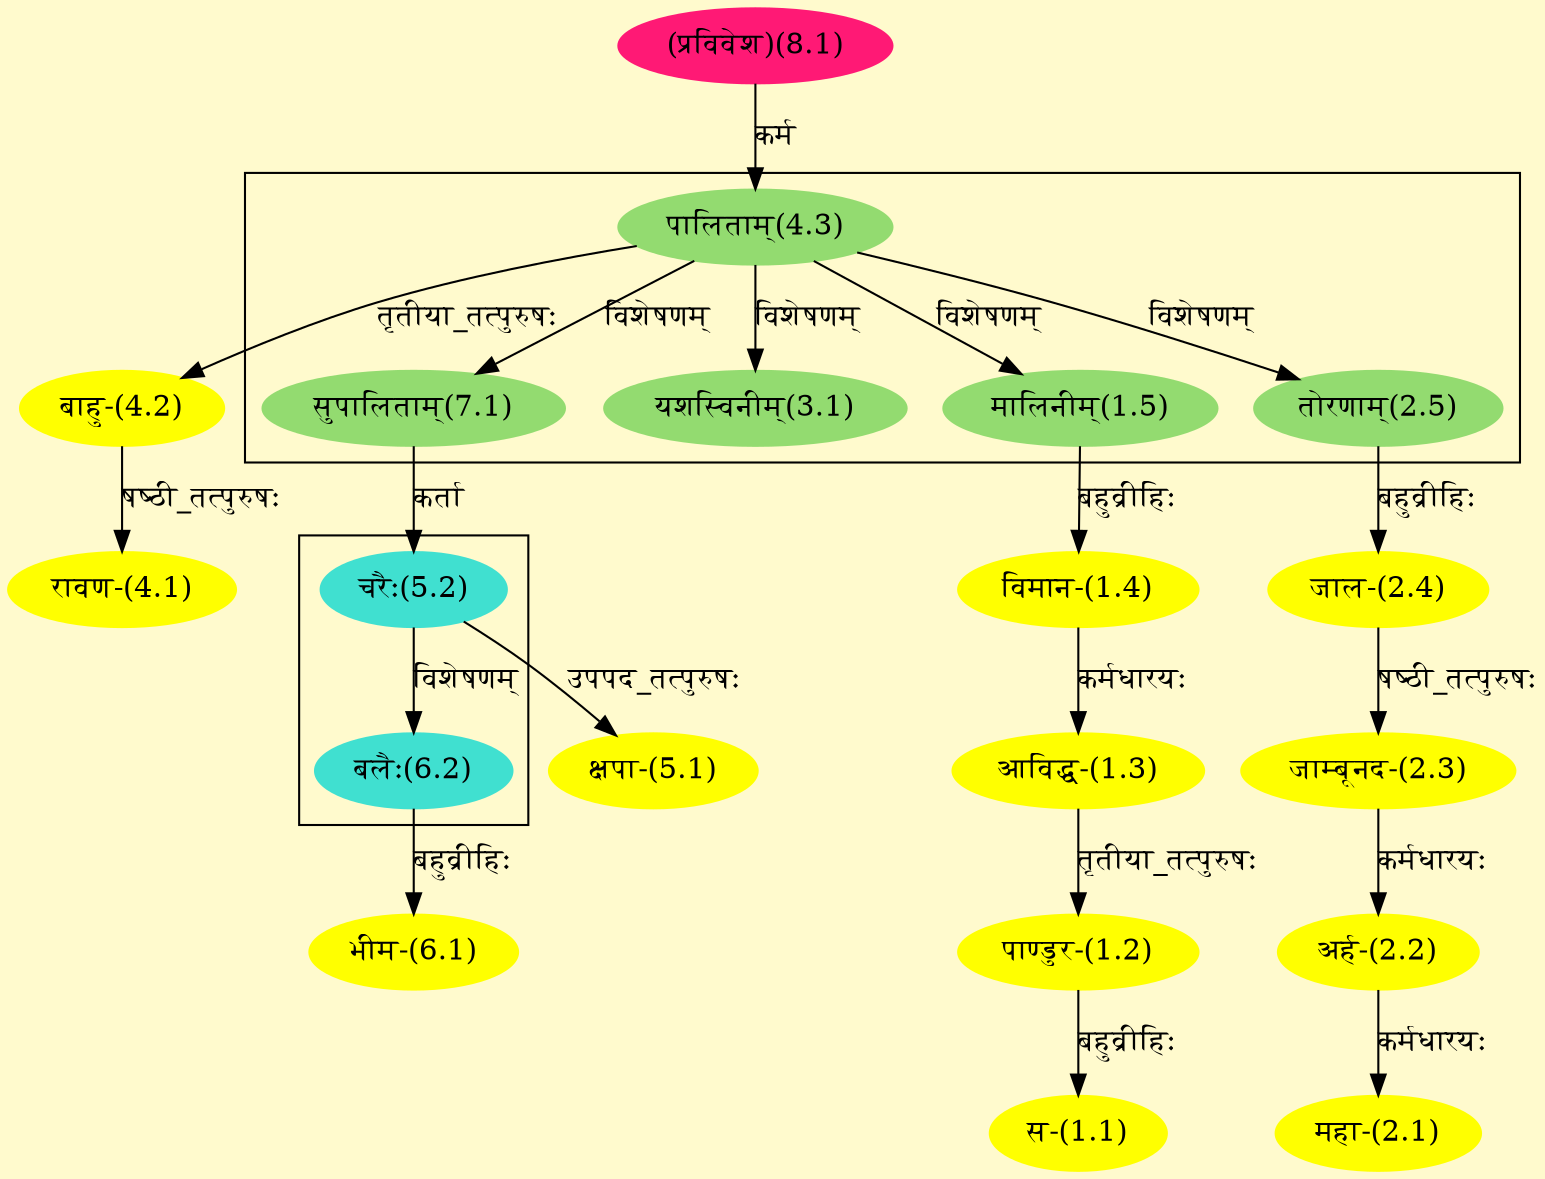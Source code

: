 digraph G{
rankdir=BT;
 compound=true;
 bgcolor="lemonchiffon1";

subgraph cluster_1{
Node1_5 [style=filled, color="#93DB70" label = "मालिनीम्(1.5)"]
Node4_3 [style=filled, color="#93DB70" label = "पालिताम्(4.3)"]
Node2_5 [style=filled, color="#93DB70" label = "तोरणाम्(2.5)"]
Node3_1 [style=filled, color="#93DB70" label = "यशस्विनीम्(3.1)"]
Node7_1 [style=filled, color="#93DB70" label = "सुपालिताम्(7.1)"]

}

subgraph cluster_2{
Node6_2 [style=filled, color="#40E0D0" label = "बलैः(6.2)"]
Node5_2 [style=filled, color="#40E0D0" label = "चरैः(5.2)"]

}
Node1_1 [style=filled, color="#FFFF00" label = "स-(1.1)"]
Node1_2 [style=filled, color="#FFFF00" label = "पाण्डुर-(1.2)"]
Node1_3 [style=filled, color="#FFFF00" label = "आविद्ध-(1.3)"]
Node1_4 [style=filled, color="#FFFF00" label = "विमान-(1.4)"]
Node1_5 [style=filled, color="#93DB70" label = "मालिनीम्(1.5)"]
Node2_1 [style=filled, color="#FFFF00" label = "महा-(2.1)"]
Node2_2 [style=filled, color="#FFFF00" label = "अर्ह-(2.2)"]
Node2_3 [style=filled, color="#FFFF00" label = "जाम्बूनद-(2.3)"]
Node2_4 [style=filled, color="#FFFF00" label = "जाल-(2.4)"]
Node2_5 [style=filled, color="#93DB70" label = "तोरणाम्(2.5)"]
Node4_1 [style=filled, color="#FFFF00" label = "रावण-(4.1)"]
Node4_2 [style=filled, color="#FFFF00" label = "बाहु-(4.2)"]
Node4_3 [style=filled, color="#93DB70" label = "पालिताम्(4.3)"]
Node8_1 [style=filled, color="#FF1975" label = "(प्रविवेश)(8.1)"]
Node5_1 [style=filled, color="#FFFF00" label = "क्षपा-(5.1)"]
Node5_2 [style=filled, color="#40E0D0" label = "चरैः(5.2)"]
Node7_1 [style=filled, color="#93DB70" label = "सुपालिताम्(7.1)"]
Node6_1 [style=filled, color="#FFFF00" label = "भीम-(6.1)"]
Node6_2 [style=filled, color="#40E0D0" label = "बलैः(6.2)"]
/* Start of Relations section */

Node1_1 -> Node1_2 [  label="बहुव्रीहिः"  dir="back" ]
Node1_2 -> Node1_3 [  label="तृतीया_तत्पुरुषः"  dir="back" ]
Node1_3 -> Node1_4 [  label="कर्मधारयः"  dir="back" ]
Node1_4 -> Node1_5 [  label="बहुव्रीहिः"  dir="back" ]
Node1_5 -> Node4_3 [  label="विशेषणम्"  dir="back" ]
Node2_1 -> Node2_2 [  label="कर्मधारयः"  dir="back" ]
Node2_2 -> Node2_3 [  label="कर्मधारयः"  dir="back" ]
Node2_3 -> Node2_4 [  label="षष्ठी_तत्पुरुषः"  dir="back" ]
Node2_4 -> Node2_5 [  label="बहुव्रीहिः"  dir="back" ]
Node2_5 -> Node4_3 [  label="विशेषणम्"  dir="back" ]
Node3_1 -> Node4_3 [  label="विशेषणम्"  dir="back" ]
Node4_1 -> Node4_2 [  label="षष्ठी_तत्पुरुषः"  dir="back" ]
Node4_2 -> Node4_3 [  label="तृतीया_तत्पुरुषः"  dir="back" ]
Node4_3 -> Node8_1 [  label="कर्म"  dir="back" ]
Node5_1 -> Node5_2 [  label="उपपद_तत्पुरुषः"  dir="back" ]
Node5_2 -> Node7_1 [  label="कर्ता"  dir="back" ]
Node6_1 -> Node6_2 [  label="बहुव्रीहिः"  dir="back" ]
Node6_2 -> Node5_2 [  label="विशेषणम्"  dir="back" ]
Node7_1 -> Node4_3 [  label="विशेषणम्"  dir="back" ]
}
